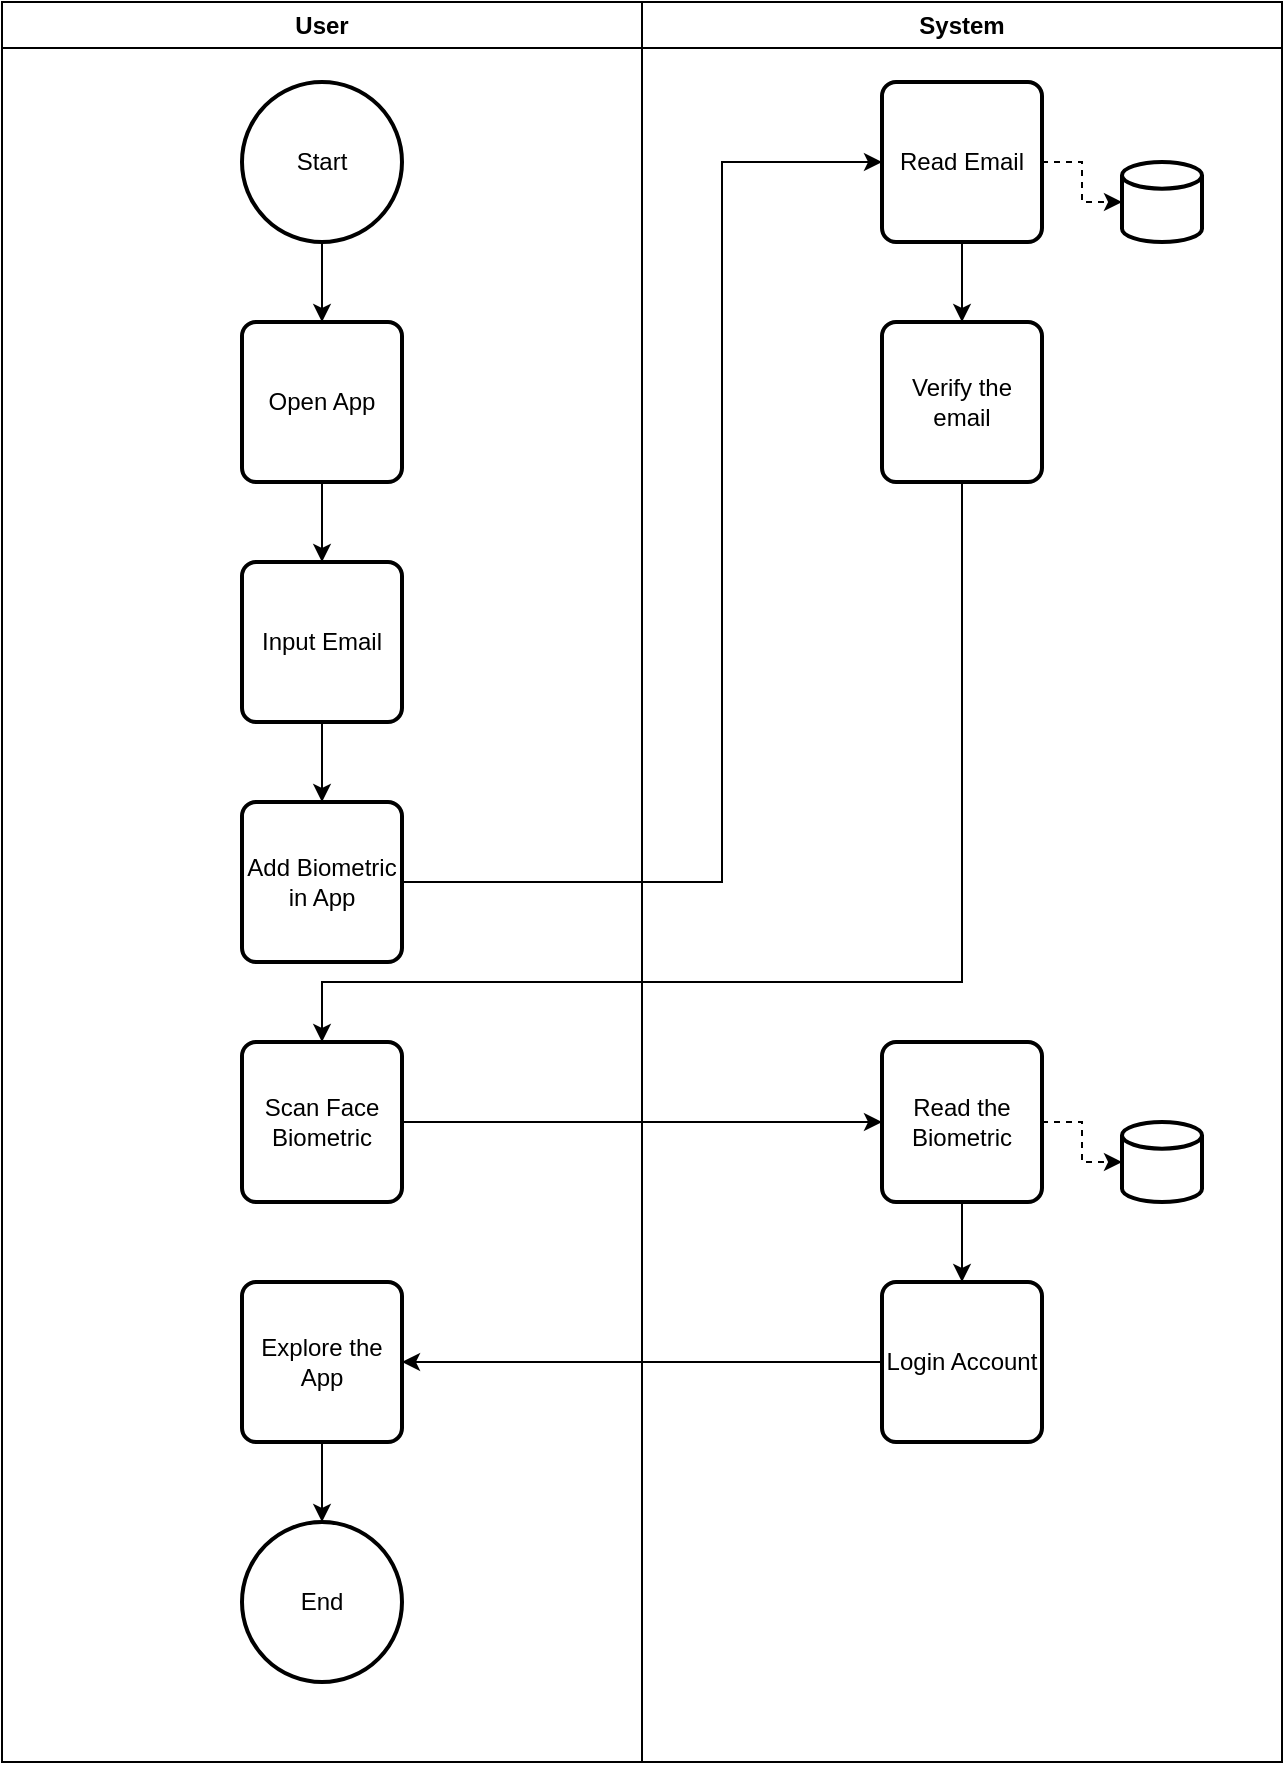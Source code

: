 <mxfile version="20.8.10" type="github">
  <diagram name="Page-1" id="5s8kRnR3LfFR92OnnYp0">
    <mxGraphModel dx="1354" dy="683" grid="1" gridSize="10" guides="1" tooltips="1" connect="1" arrows="1" fold="1" page="1" pageScale="1" pageWidth="850" pageHeight="1100" math="0" shadow="0">
      <root>
        <mxCell id="0" />
        <mxCell id="1" parent="0" />
        <mxCell id="cU_81-K2HkuorXMNshkS-16" value="User" style="swimlane;whiteSpace=wrap;html=1;" vertex="1" parent="1">
          <mxGeometry x="80" y="80" width="320" height="880" as="geometry">
            <mxRectangle x="80" y="80" width="150" height="30" as="alternateBounds" />
          </mxGeometry>
        </mxCell>
        <mxCell id="cU_81-K2HkuorXMNshkS-2" value="Start" style="strokeWidth=2;html=1;shape=mxgraph.flowchart.start_2;whiteSpace=wrap;" vertex="1" parent="cU_81-K2HkuorXMNshkS-16">
          <mxGeometry x="120" y="40" width="80" height="80" as="geometry" />
        </mxCell>
        <mxCell id="cU_81-K2HkuorXMNshkS-4" value="Open App" style="rounded=1;whiteSpace=wrap;html=1;absoluteArcSize=1;arcSize=14;strokeWidth=2;" vertex="1" parent="cU_81-K2HkuorXMNshkS-16">
          <mxGeometry x="120" y="160" width="80" height="80" as="geometry" />
        </mxCell>
        <mxCell id="cU_81-K2HkuorXMNshkS-1" style="edgeStyle=orthogonalEdgeStyle;rounded=0;orthogonalLoop=1;jettySize=auto;html=1;exitX=0.5;exitY=1;exitDx=0;exitDy=0;exitPerimeter=0;entryX=0.5;entryY=0;entryDx=0;entryDy=0;" edge="1" parent="cU_81-K2HkuorXMNshkS-16" source="cU_81-K2HkuorXMNshkS-2" target="cU_81-K2HkuorXMNshkS-4">
          <mxGeometry relative="1" as="geometry" />
        </mxCell>
        <mxCell id="cU_81-K2HkuorXMNshkS-6" value="Input Email" style="rounded=1;whiteSpace=wrap;html=1;absoluteArcSize=1;arcSize=14;strokeWidth=2;" vertex="1" parent="cU_81-K2HkuorXMNshkS-16">
          <mxGeometry x="120" y="280" width="80" height="80" as="geometry" />
        </mxCell>
        <mxCell id="cU_81-K2HkuorXMNshkS-3" style="edgeStyle=orthogonalEdgeStyle;rounded=0;orthogonalLoop=1;jettySize=auto;html=1;exitX=0.5;exitY=1;exitDx=0;exitDy=0;entryX=0.5;entryY=0;entryDx=0;entryDy=0;" edge="1" parent="cU_81-K2HkuorXMNshkS-16" source="cU_81-K2HkuorXMNshkS-4" target="cU_81-K2HkuorXMNshkS-6">
          <mxGeometry relative="1" as="geometry" />
        </mxCell>
        <mxCell id="cU_81-K2HkuorXMNshkS-8" value="Add Biometric in App" style="rounded=1;whiteSpace=wrap;html=1;absoluteArcSize=1;arcSize=14;strokeWidth=2;" vertex="1" parent="cU_81-K2HkuorXMNshkS-16">
          <mxGeometry x="120" y="400" width="80" height="80" as="geometry" />
        </mxCell>
        <mxCell id="cU_81-K2HkuorXMNshkS-5" style="edgeStyle=orthogonalEdgeStyle;rounded=0;orthogonalLoop=1;jettySize=auto;html=1;exitX=0.5;exitY=1;exitDx=0;exitDy=0;entryX=0.5;entryY=0;entryDx=0;entryDy=0;" edge="1" parent="cU_81-K2HkuorXMNshkS-16" source="cU_81-K2HkuorXMNshkS-6" target="cU_81-K2HkuorXMNshkS-8">
          <mxGeometry relative="1" as="geometry" />
        </mxCell>
        <mxCell id="cU_81-K2HkuorXMNshkS-32" value="Scan Face Biometric" style="rounded=1;whiteSpace=wrap;html=1;absoluteArcSize=1;arcSize=14;strokeWidth=2;" vertex="1" parent="cU_81-K2HkuorXMNshkS-16">
          <mxGeometry x="120" y="520" width="80" height="80" as="geometry" />
        </mxCell>
        <mxCell id="cU_81-K2HkuorXMNshkS-43" style="edgeStyle=orthogonalEdgeStyle;rounded=0;orthogonalLoop=1;jettySize=auto;html=1;exitX=0.5;exitY=1;exitDx=0;exitDy=0;entryX=0.5;entryY=0;entryDx=0;entryDy=0;entryPerimeter=0;" edge="1" parent="cU_81-K2HkuorXMNshkS-16" source="cU_81-K2HkuorXMNshkS-39" target="cU_81-K2HkuorXMNshkS-42">
          <mxGeometry relative="1" as="geometry" />
        </mxCell>
        <mxCell id="cU_81-K2HkuorXMNshkS-39" value="Explore the App" style="rounded=1;whiteSpace=wrap;html=1;absoluteArcSize=1;arcSize=14;strokeWidth=2;" vertex="1" parent="cU_81-K2HkuorXMNshkS-16">
          <mxGeometry x="120" y="640" width="80" height="80" as="geometry" />
        </mxCell>
        <mxCell id="cU_81-K2HkuorXMNshkS-42" value="End" style="strokeWidth=2;html=1;shape=mxgraph.flowchart.start_2;whiteSpace=wrap;" vertex="1" parent="cU_81-K2HkuorXMNshkS-16">
          <mxGeometry x="120" y="760" width="80" height="80" as="geometry" />
        </mxCell>
        <mxCell id="cU_81-K2HkuorXMNshkS-17" value="System" style="swimlane;whiteSpace=wrap;html=1;startSize=23;" vertex="1" parent="1">
          <mxGeometry x="400" y="80" width="320" height="880" as="geometry">
            <mxRectangle x="80" y="80" width="150" height="30" as="alternateBounds" />
          </mxGeometry>
        </mxCell>
        <mxCell id="cU_81-K2HkuorXMNshkS-29" style="edgeStyle=orthogonalEdgeStyle;rounded=0;orthogonalLoop=1;jettySize=auto;html=1;exitX=1;exitY=0.5;exitDx=0;exitDy=0;entryX=0;entryY=0.5;entryDx=0;entryDy=0;entryPerimeter=0;dashed=1;" edge="1" parent="cU_81-K2HkuorXMNshkS-17" source="cU_81-K2HkuorXMNshkS-10" target="cU_81-K2HkuorXMNshkS-28">
          <mxGeometry relative="1" as="geometry" />
        </mxCell>
        <mxCell id="cU_81-K2HkuorXMNshkS-31" style="edgeStyle=orthogonalEdgeStyle;rounded=0;orthogonalLoop=1;jettySize=auto;html=1;exitX=0.5;exitY=1;exitDx=0;exitDy=0;entryX=0.5;entryY=0;entryDx=0;entryDy=0;" edge="1" parent="cU_81-K2HkuorXMNshkS-17" source="cU_81-K2HkuorXMNshkS-10" target="cU_81-K2HkuorXMNshkS-30">
          <mxGeometry relative="1" as="geometry" />
        </mxCell>
        <mxCell id="cU_81-K2HkuorXMNshkS-10" value="Read Email" style="rounded=1;whiteSpace=wrap;html=1;absoluteArcSize=1;arcSize=14;strokeWidth=2;" vertex="1" parent="cU_81-K2HkuorXMNshkS-17">
          <mxGeometry x="120" y="40" width="80" height="80" as="geometry" />
        </mxCell>
        <mxCell id="cU_81-K2HkuorXMNshkS-28" value="" style="strokeWidth=2;html=1;shape=mxgraph.flowchart.database;whiteSpace=wrap;" vertex="1" parent="cU_81-K2HkuorXMNshkS-17">
          <mxGeometry x="240" y="80" width="40" height="40" as="geometry" />
        </mxCell>
        <mxCell id="cU_81-K2HkuorXMNshkS-30" value="Verify the email" style="rounded=1;whiteSpace=wrap;html=1;absoluteArcSize=1;arcSize=14;strokeWidth=2;" vertex="1" parent="cU_81-K2HkuorXMNshkS-17">
          <mxGeometry x="120" y="160" width="80" height="80" as="geometry" />
        </mxCell>
        <mxCell id="cU_81-K2HkuorXMNshkS-37" style="edgeStyle=orthogonalEdgeStyle;rounded=0;orthogonalLoop=1;jettySize=auto;html=1;exitX=1;exitY=0.5;exitDx=0;exitDy=0;entryX=0;entryY=0.5;entryDx=0;entryDy=0;entryPerimeter=0;dashed=1;" edge="1" parent="cU_81-K2HkuorXMNshkS-17" source="cU_81-K2HkuorXMNshkS-34" target="cU_81-K2HkuorXMNshkS-36">
          <mxGeometry relative="1" as="geometry" />
        </mxCell>
        <mxCell id="cU_81-K2HkuorXMNshkS-40" style="edgeStyle=orthogonalEdgeStyle;rounded=0;orthogonalLoop=1;jettySize=auto;html=1;exitX=0.5;exitY=1;exitDx=0;exitDy=0;entryX=0.5;entryY=0;entryDx=0;entryDy=0;" edge="1" parent="cU_81-K2HkuorXMNshkS-17" source="cU_81-K2HkuorXMNshkS-34" target="cU_81-K2HkuorXMNshkS-38">
          <mxGeometry relative="1" as="geometry" />
        </mxCell>
        <mxCell id="cU_81-K2HkuorXMNshkS-34" value="Read the Biometric" style="rounded=1;whiteSpace=wrap;html=1;absoluteArcSize=1;arcSize=14;strokeWidth=2;" vertex="1" parent="cU_81-K2HkuorXMNshkS-17">
          <mxGeometry x="120" y="520" width="80" height="80" as="geometry" />
        </mxCell>
        <mxCell id="cU_81-K2HkuorXMNshkS-36" value="" style="strokeWidth=2;html=1;shape=mxgraph.flowchart.database;whiteSpace=wrap;" vertex="1" parent="cU_81-K2HkuorXMNshkS-17">
          <mxGeometry x="240" y="560" width="40" height="40" as="geometry" />
        </mxCell>
        <mxCell id="cU_81-K2HkuorXMNshkS-38" value="Login Account" style="rounded=1;whiteSpace=wrap;html=1;absoluteArcSize=1;arcSize=14;strokeWidth=2;" vertex="1" parent="cU_81-K2HkuorXMNshkS-17">
          <mxGeometry x="120" y="640" width="80" height="80" as="geometry" />
        </mxCell>
        <mxCell id="cU_81-K2HkuorXMNshkS-27" style="edgeStyle=orthogonalEdgeStyle;rounded=0;orthogonalLoop=1;jettySize=auto;html=1;exitX=1;exitY=0.5;exitDx=0;exitDy=0;entryX=0;entryY=0.5;entryDx=0;entryDy=0;" edge="1" parent="1" source="cU_81-K2HkuorXMNshkS-8" target="cU_81-K2HkuorXMNshkS-10">
          <mxGeometry relative="1" as="geometry">
            <Array as="points">
              <mxPoint x="440" y="520" />
              <mxPoint x="440" y="160" />
            </Array>
          </mxGeometry>
        </mxCell>
        <mxCell id="cU_81-K2HkuorXMNshkS-33" style="edgeStyle=orthogonalEdgeStyle;rounded=0;orthogonalLoop=1;jettySize=auto;html=1;exitX=0.5;exitY=1;exitDx=0;exitDy=0;entryX=0.5;entryY=0;entryDx=0;entryDy=0;" edge="1" parent="1" source="cU_81-K2HkuorXMNshkS-30" target="cU_81-K2HkuorXMNshkS-32">
          <mxGeometry relative="1" as="geometry">
            <Array as="points">
              <mxPoint x="560" y="570" />
              <mxPoint x="240" y="570" />
            </Array>
          </mxGeometry>
        </mxCell>
        <mxCell id="cU_81-K2HkuorXMNshkS-35" style="edgeStyle=orthogonalEdgeStyle;rounded=0;orthogonalLoop=1;jettySize=auto;html=1;exitX=1;exitY=0.5;exitDx=0;exitDy=0;entryX=0;entryY=0.5;entryDx=0;entryDy=0;" edge="1" parent="1" source="cU_81-K2HkuorXMNshkS-32" target="cU_81-K2HkuorXMNshkS-34">
          <mxGeometry relative="1" as="geometry" />
        </mxCell>
        <mxCell id="cU_81-K2HkuorXMNshkS-41" style="edgeStyle=orthogonalEdgeStyle;rounded=0;orthogonalLoop=1;jettySize=auto;html=1;exitX=0;exitY=0.5;exitDx=0;exitDy=0;entryX=1;entryY=0.5;entryDx=0;entryDy=0;" edge="1" parent="1" source="cU_81-K2HkuorXMNshkS-38" target="cU_81-K2HkuorXMNshkS-39">
          <mxGeometry relative="1" as="geometry" />
        </mxCell>
      </root>
    </mxGraphModel>
  </diagram>
</mxfile>
